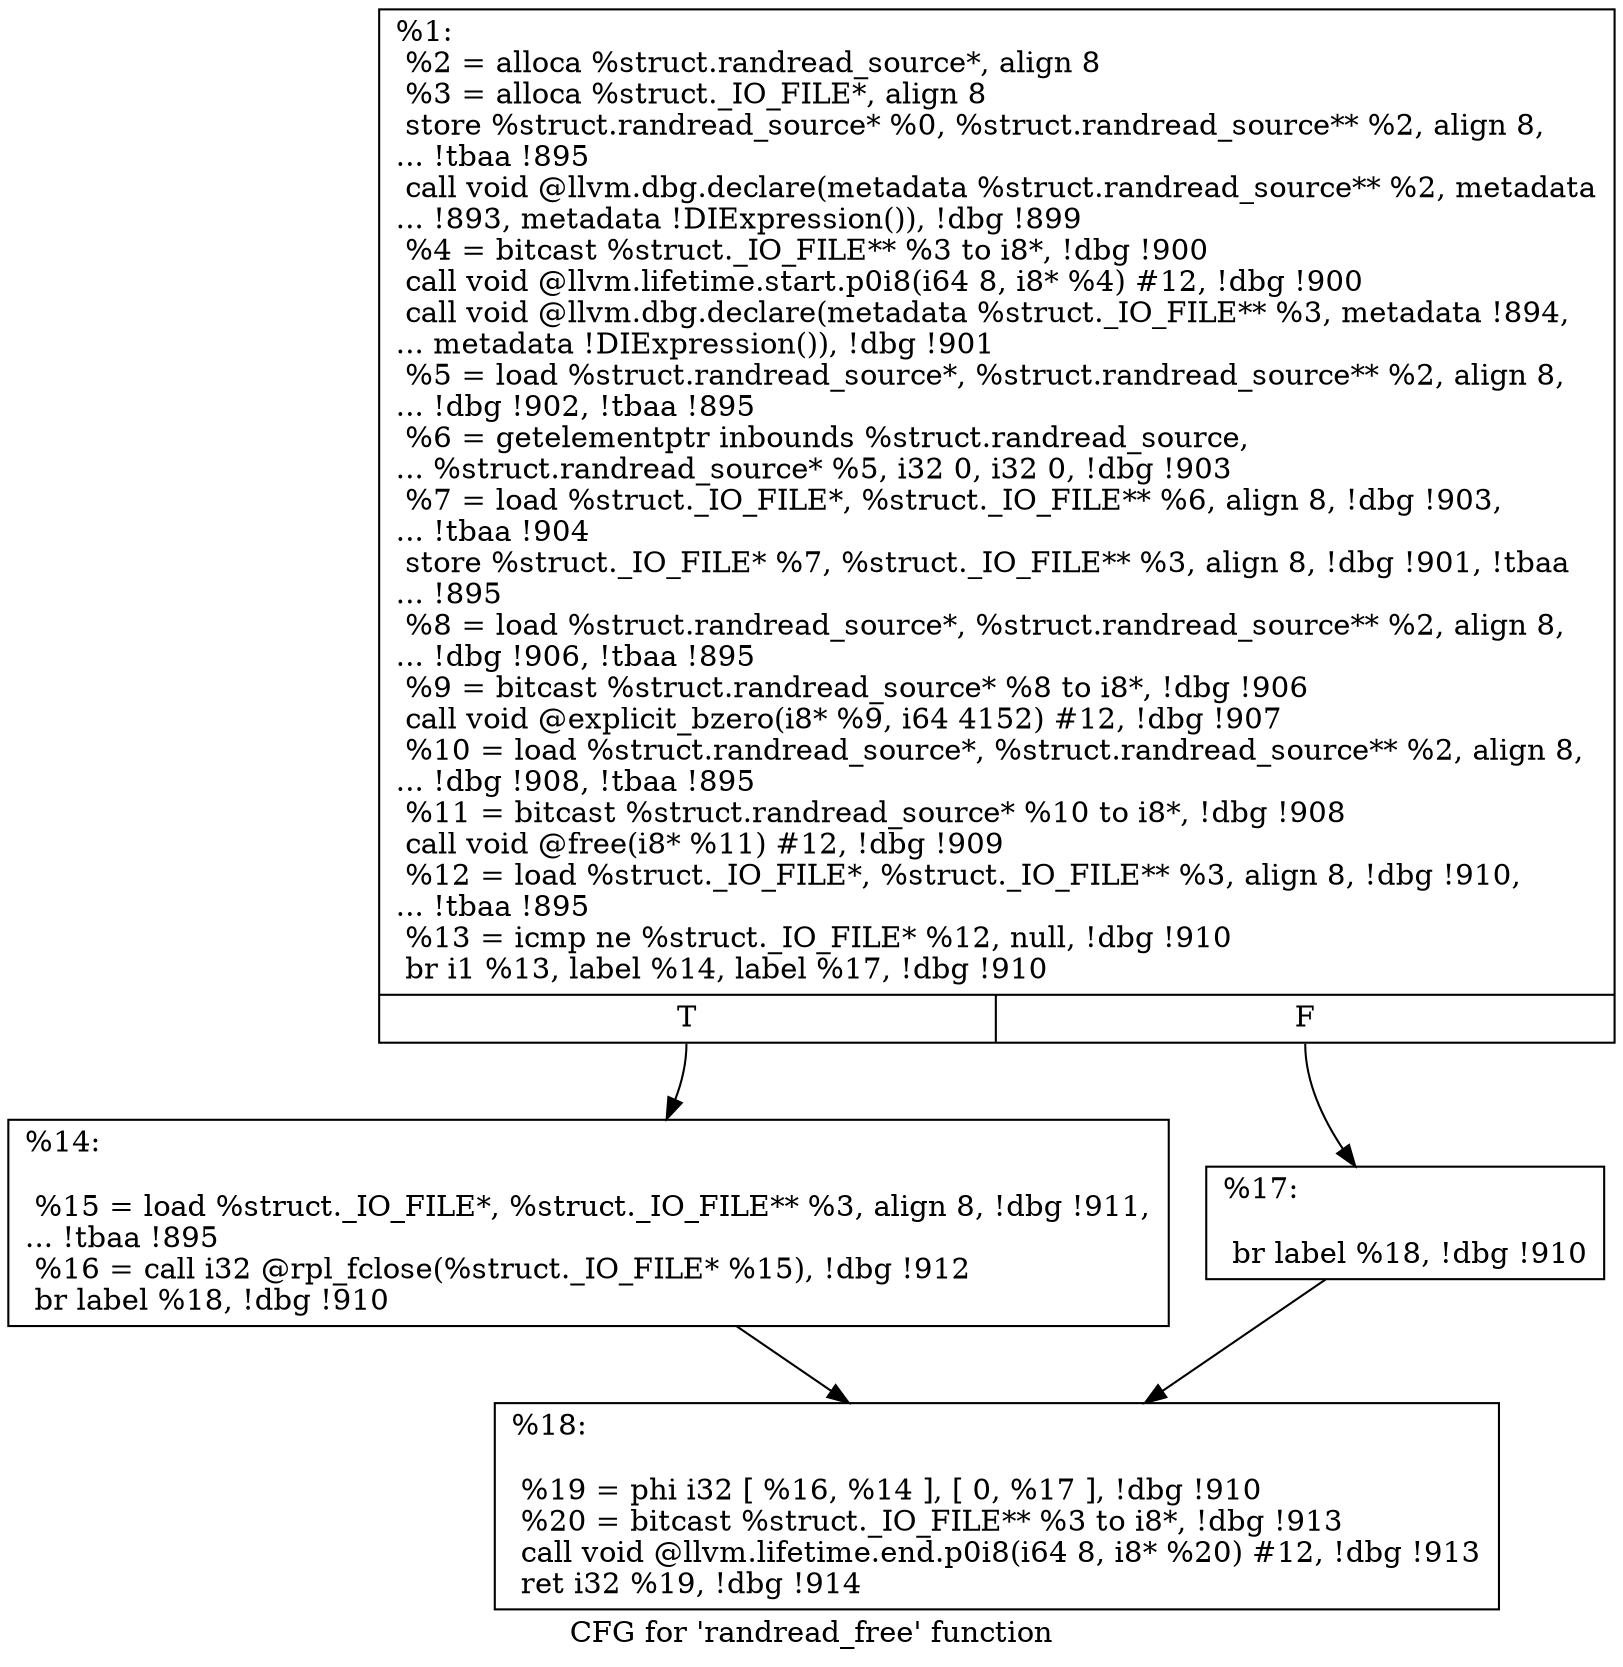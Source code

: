 digraph "CFG for 'randread_free' function" {
	label="CFG for 'randread_free' function";

	Node0x1447fc0 [shape=record,label="{%1:\l  %2 = alloca %struct.randread_source*, align 8\l  %3 = alloca %struct._IO_FILE*, align 8\l  store %struct.randread_source* %0, %struct.randread_source** %2, align 8,\l... !tbaa !895\l  call void @llvm.dbg.declare(metadata %struct.randread_source** %2, metadata\l... !893, metadata !DIExpression()), !dbg !899\l  %4 = bitcast %struct._IO_FILE** %3 to i8*, !dbg !900\l  call void @llvm.lifetime.start.p0i8(i64 8, i8* %4) #12, !dbg !900\l  call void @llvm.dbg.declare(metadata %struct._IO_FILE** %3, metadata !894,\l... metadata !DIExpression()), !dbg !901\l  %5 = load %struct.randread_source*, %struct.randread_source** %2, align 8,\l... !dbg !902, !tbaa !895\l  %6 = getelementptr inbounds %struct.randread_source,\l... %struct.randread_source* %5, i32 0, i32 0, !dbg !903\l  %7 = load %struct._IO_FILE*, %struct._IO_FILE** %6, align 8, !dbg !903,\l... !tbaa !904\l  store %struct._IO_FILE* %7, %struct._IO_FILE** %3, align 8, !dbg !901, !tbaa\l... !895\l  %8 = load %struct.randread_source*, %struct.randread_source** %2, align 8,\l... !dbg !906, !tbaa !895\l  %9 = bitcast %struct.randread_source* %8 to i8*, !dbg !906\l  call void @explicit_bzero(i8* %9, i64 4152) #12, !dbg !907\l  %10 = load %struct.randread_source*, %struct.randread_source** %2, align 8,\l... !dbg !908, !tbaa !895\l  %11 = bitcast %struct.randread_source* %10 to i8*, !dbg !908\l  call void @free(i8* %11) #12, !dbg !909\l  %12 = load %struct._IO_FILE*, %struct._IO_FILE** %3, align 8, !dbg !910,\l... !tbaa !895\l  %13 = icmp ne %struct._IO_FILE* %12, null, !dbg !910\l  br i1 %13, label %14, label %17, !dbg !910\l|{<s0>T|<s1>F}}"];
	Node0x1447fc0:s0 -> Node0x1448070;
	Node0x1447fc0:s1 -> Node0x14480c0;
	Node0x1448070 [shape=record,label="{%14:\l\l  %15 = load %struct._IO_FILE*, %struct._IO_FILE** %3, align 8, !dbg !911,\l... !tbaa !895\l  %16 = call i32 @rpl_fclose(%struct._IO_FILE* %15), !dbg !912\l  br label %18, !dbg !910\l}"];
	Node0x1448070 -> Node0x1448110;
	Node0x14480c0 [shape=record,label="{%17:\l\l  br label %18, !dbg !910\l}"];
	Node0x14480c0 -> Node0x1448110;
	Node0x1448110 [shape=record,label="{%18:\l\l  %19 = phi i32 [ %16, %14 ], [ 0, %17 ], !dbg !910\l  %20 = bitcast %struct._IO_FILE** %3 to i8*, !dbg !913\l  call void @llvm.lifetime.end.p0i8(i64 8, i8* %20) #12, !dbg !913\l  ret i32 %19, !dbg !914\l}"];
}

